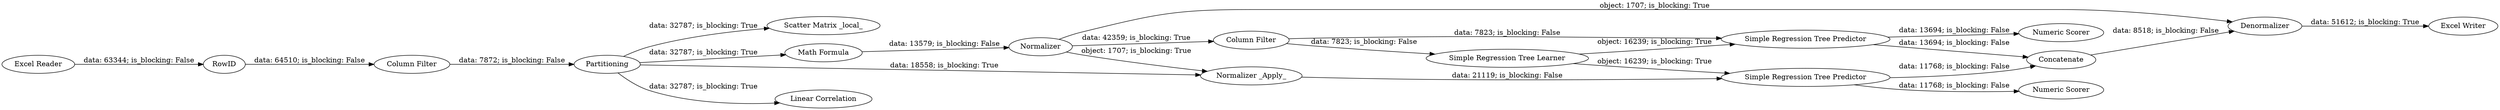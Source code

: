 digraph {
	"-7615875955056568181_3" [label=Partitioning]
	"-7615875955056568181_32" [label="Scatter Matrix _local_"]
	"-7615875955056568181_36" [label="Normalizer _Apply_"]
	"-7615875955056568181_33" [label=Normalizer]
	"-7615875955056568181_26" [label="Excel Writer"]
	"-7615875955056568181_35" [label=RowID]
	"-7615875955056568181_38" [label="Simple Regression Tree Predictor"]
	"-7615875955056568181_24" [label="Excel Reader"]
	"-7615875955056568181_34" [label="Column Filter"]
	"-7615875955056568181_37" [label=Denormalizer]
	"-7615875955056568181_39" [label="Numeric Scorer"]
	"-7615875955056568181_4" [label="Simple Regression Tree Learner"]
	"-7615875955056568181_42" [label="Column Filter"]
	"-7615875955056568181_29" [label="Numeric Scorer"]
	"-7615875955056568181_41" [label="Math Formula"]
	"-7615875955056568181_28" [label="Simple Regression Tree Predictor"]
	"-7615875955056568181_27" [label=Concatenate]
	"-7615875955056568181_40" [label="Linear Correlation"]
	"-7615875955056568181_34" -> "-7615875955056568181_3" [label="data: 7872; is_blocking: False"]
	"-7615875955056568181_38" -> "-7615875955056568181_39" [label="data: 11768; is_blocking: False"]
	"-7615875955056568181_24" -> "-7615875955056568181_35" [label="data: 63344; is_blocking: False"]
	"-7615875955056568181_3" -> "-7615875955056568181_41" [label="data: 32787; is_blocking: True"]
	"-7615875955056568181_38" -> "-7615875955056568181_27" [label="data: 11768; is_blocking: False"]
	"-7615875955056568181_42" -> "-7615875955056568181_28" [label="data: 7823; is_blocking: False"]
	"-7615875955056568181_33" -> "-7615875955056568181_37" [label="object: 1707; is_blocking: True"]
	"-7615875955056568181_33" -> "-7615875955056568181_36" [label="object: 1707; is_blocking: True"]
	"-7615875955056568181_28" -> "-7615875955056568181_27" [label="data: 13694; is_blocking: False"]
	"-7615875955056568181_3" -> "-7615875955056568181_32" [label="data: 32787; is_blocking: True"]
	"-7615875955056568181_41" -> "-7615875955056568181_33" [label="data: 13579; is_blocking: False"]
	"-7615875955056568181_4" -> "-7615875955056568181_38" [label="object: 16239; is_blocking: True"]
	"-7615875955056568181_27" -> "-7615875955056568181_37" [label="data: 8518; is_blocking: False"]
	"-7615875955056568181_3" -> "-7615875955056568181_40" [label="data: 32787; is_blocking: True"]
	"-7615875955056568181_35" -> "-7615875955056568181_34" [label="data: 64510; is_blocking: False"]
	"-7615875955056568181_36" -> "-7615875955056568181_38" [label="data: 21119; is_blocking: False"]
	"-7615875955056568181_33" -> "-7615875955056568181_42" [label="data: 42359; is_blocking: True"]
	"-7615875955056568181_28" -> "-7615875955056568181_29" [label="data: 13694; is_blocking: False"]
	"-7615875955056568181_42" -> "-7615875955056568181_4" [label="data: 7823; is_blocking: False"]
	"-7615875955056568181_3" -> "-7615875955056568181_36" [label="data: 18558; is_blocking: True"]
	"-7615875955056568181_4" -> "-7615875955056568181_28" [label="object: 16239; is_blocking: True"]
	"-7615875955056568181_37" -> "-7615875955056568181_26" [label="data: 51612; is_blocking: True"]
	rankdir=LR
}
